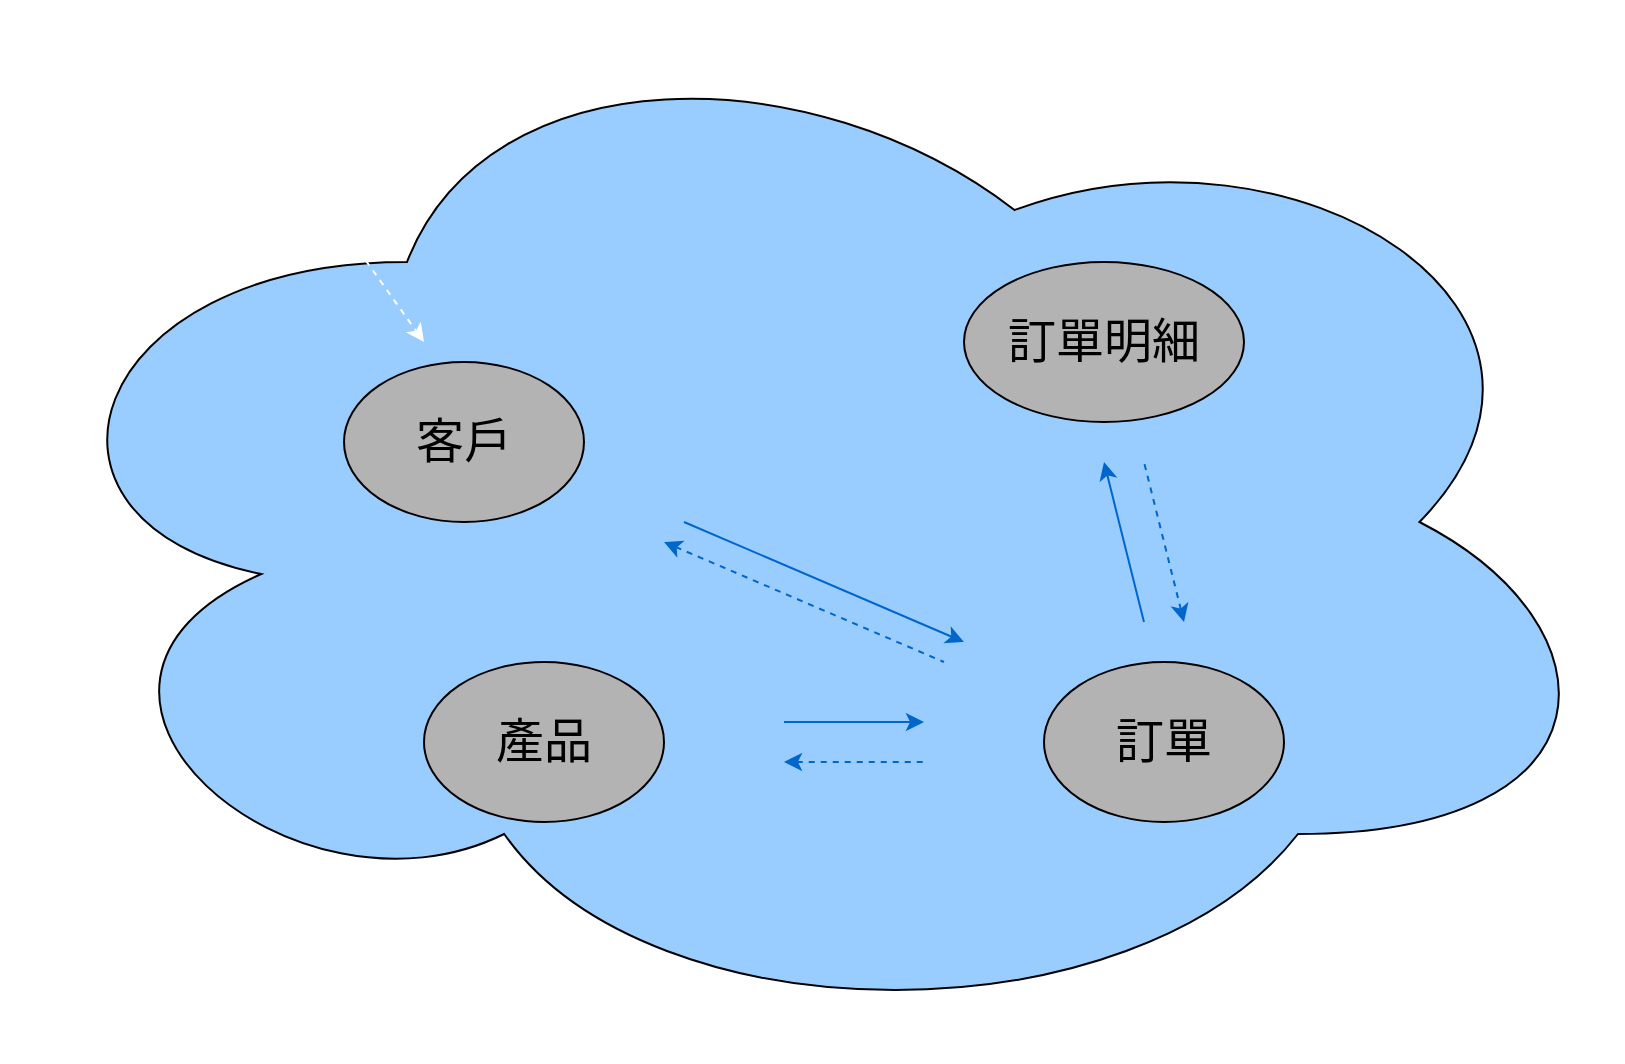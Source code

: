 <mxfile>
    <diagram id="ty32P3Kv93YsMrC3SuPo" name="第1頁">
        <mxGraphModel dx="746" dy="515" grid="1" gridSize="10" guides="1" tooltips="1" connect="1" arrows="1" fold="1" page="1" pageScale="1" pageWidth="827" pageHeight="1169" math="0" shadow="0">
            <root>
                <mxCell id="0"/>
                <mxCell id="1" parent="0"/>
                <mxCell id="2" value="" style="ellipse;shape=cloud;whiteSpace=wrap;html=1;fillColor=#99CCFF;movable=0;resizable=0;rotatable=0;deletable=0;editable=0;connectable=0;" vertex="1" parent="1">
                    <mxGeometry x="9" width="810" height="520" as="geometry"/>
                </mxCell>
                <mxCell id="3" value="&lt;font color=&quot;#000000&quot; style=&quot;font-size: 24px;&quot;&gt;客戶&lt;/font&gt;" style="ellipse;whiteSpace=wrap;html=1;fillColor=#B3B3B3;" vertex="1" parent="1">
                    <mxGeometry x="180" y="180" width="120" height="80" as="geometry"/>
                </mxCell>
                <mxCell id="4" value="訂單" style="ellipse;whiteSpace=wrap;html=1;fontSize=24;fontColor=#000000;fillColor=#B3B3B3;" vertex="1" parent="1">
                    <mxGeometry x="530" y="330" width="120" height="80" as="geometry"/>
                </mxCell>
                <mxCell id="5" value="產品" style="ellipse;whiteSpace=wrap;html=1;fontSize=24;fontColor=#000000;fillColor=#B3B3B3;" vertex="1" parent="1">
                    <mxGeometry x="220" y="330" width="120" height="80" as="geometry"/>
                </mxCell>
                <mxCell id="6" value="訂單明細" style="ellipse;whiteSpace=wrap;html=1;fontSize=24;fontColor=#000000;fillColor=#B3B3B3;" vertex="1" parent="1">
                    <mxGeometry x="490" y="130" width="140" height="80" as="geometry"/>
                </mxCell>
                <mxCell id="10" value="" style="endArrow=classic;html=1;fontSize=24;fontColor=#000000;strokeColor=#0066CC;" edge="1" parent="1">
                    <mxGeometry width="50" height="50" relative="1" as="geometry">
                        <mxPoint x="400" y="360" as="sourcePoint"/>
                        <mxPoint x="470" y="360" as="targetPoint"/>
                    </mxGeometry>
                </mxCell>
                <mxCell id="12" value="" style="endArrow=none;html=1;fontSize=24;fontColor=#000000;strokeColor=#0066CC;dashed=1;endFill=0;startArrow=classic;startFill=1;" edge="1" parent="1">
                    <mxGeometry width="50" height="50" relative="1" as="geometry">
                        <mxPoint x="400" y="380" as="sourcePoint"/>
                        <mxPoint x="470" y="380" as="targetPoint"/>
                    </mxGeometry>
                </mxCell>
                <mxCell id="13" value="" style="endArrow=classic;html=1;fontSize=24;fontColor=#000000;strokeColor=#0066CC;" edge="1" parent="1">
                    <mxGeometry width="50" height="50" relative="1" as="geometry">
                        <mxPoint x="580" y="310" as="sourcePoint"/>
                        <mxPoint x="560" y="230" as="targetPoint"/>
                    </mxGeometry>
                </mxCell>
                <mxCell id="14" value="" style="endArrow=none;html=1;fontSize=24;fontColor=#000000;strokeColor=#0066CC;dashed=1;endFill=0;startArrow=classic;startFill=1;" edge="1" parent="1">
                    <mxGeometry width="50" height="50" relative="1" as="geometry">
                        <mxPoint x="600" y="310" as="sourcePoint"/>
                        <mxPoint x="580" y="230" as="targetPoint"/>
                    </mxGeometry>
                </mxCell>
                <mxCell id="15" value="" style="endArrow=classic;html=1;fontSize=24;fontColor=#000000;strokeColor=#0066CC;" edge="1" parent="1">
                    <mxGeometry width="50" height="50" relative="1" as="geometry">
                        <mxPoint x="350" y="260" as="sourcePoint"/>
                        <mxPoint x="490" y="320" as="targetPoint"/>
                    </mxGeometry>
                </mxCell>
                <mxCell id="16" value="" style="endArrow=none;html=1;fontSize=24;fontColor=#000000;strokeColor=#0066CC;dashed=1;endFill=0;startArrow=classic;startFill=1;" edge="1" parent="1">
                    <mxGeometry width="50" height="50" relative="1" as="geometry">
                        <mxPoint x="340" y="270" as="sourcePoint"/>
                        <mxPoint x="480" y="330" as="targetPoint"/>
                    </mxGeometry>
                </mxCell>
                <mxCell id="17" value="&lt;font color=&quot;#ffffff&quot; style=&quot;font-size: 14px;&quot;&gt;客戶發出一筆訂單&lt;/font&gt;" style="text;html=1;strokeColor=none;fillColor=none;align=center;verticalAlign=middle;whiteSpace=wrap;rounded=0;fontSize=24;fontColor=#000000;" vertex="1" parent="1">
                    <mxGeometry x="120" y="60" width="120" height="30" as="geometry"/>
                </mxCell>
                <mxCell id="18" value="" style="endArrow=classic;html=1;dashed=1;strokeColor=#FFFFFF;fontSize=14;fontColor=#FFFFFF;" edge="1" parent="1">
                    <mxGeometry width="50" height="50" relative="1" as="geometry">
                        <mxPoint x="170" y="100" as="sourcePoint"/>
                        <mxPoint x="220" y="170" as="targetPoint"/>
                    </mxGeometry>
                </mxCell>
                <mxCell id="19" value="訂單管理系統" style="text;html=1;strokeColor=none;fillColor=none;align=center;verticalAlign=middle;whiteSpace=wrap;rounded=0;fontSize=14;fontColor=#FFFFFF;" vertex="1" parent="1">
                    <mxGeometry x="390" y="500" width="100" height="30" as="geometry"/>
                </mxCell>
            </root>
        </mxGraphModel>
    </diagram>
</mxfile>